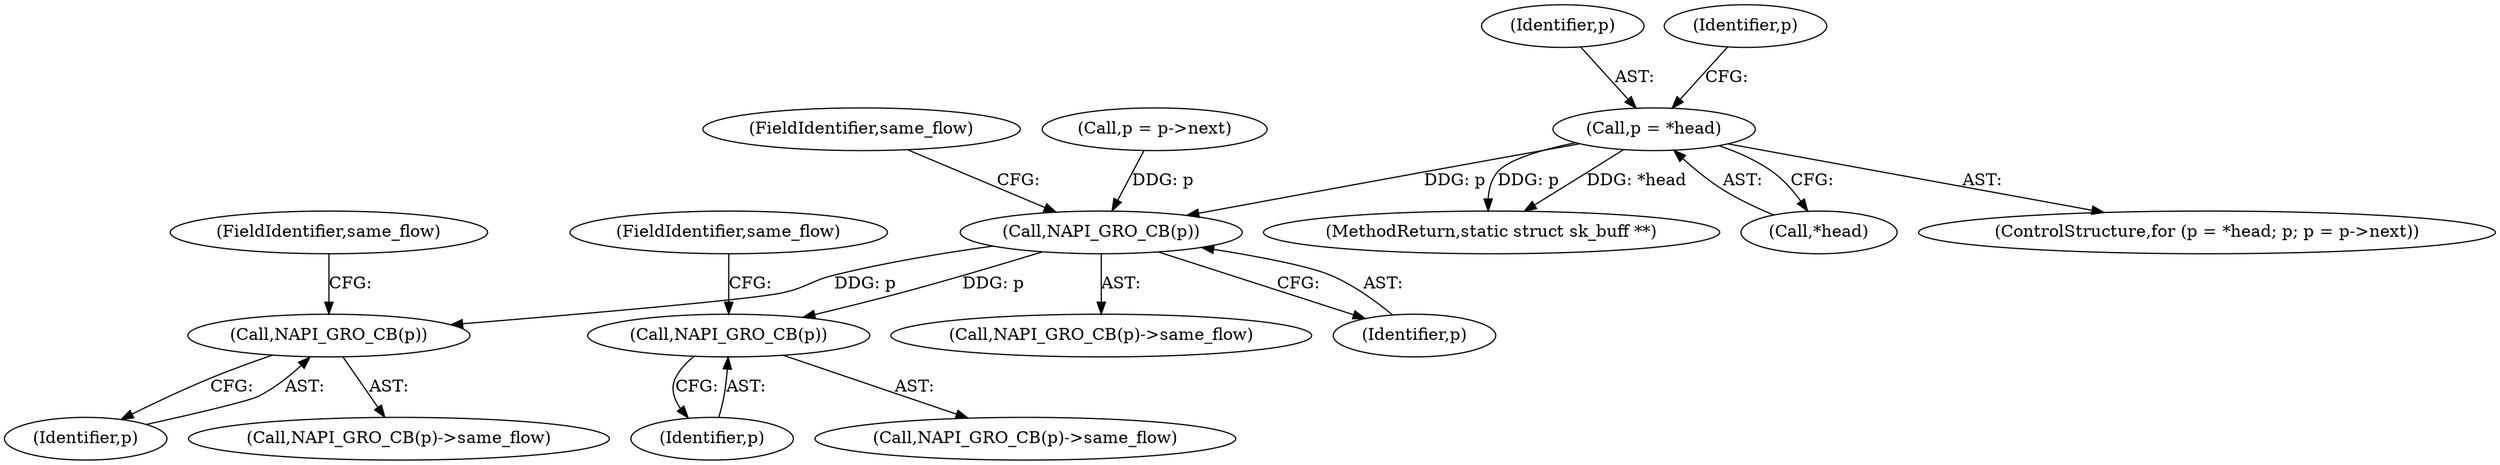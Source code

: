 digraph "0_linux_fac8e0f579695a3ecbc4d3cac369139d7f819971_0@pointer" {
"1000259" [label="(Call,p = *head)"];
"1000274" [label="(Call,NAPI_GRO_CB(p))"];
"1000306" [label="(Call,NAPI_GRO_CB(p))"];
"1000335" [label="(Call,NAPI_GRO_CB(p))"];
"1000335" [label="(Call,NAPI_GRO_CB(p))"];
"1000336" [label="(Identifier,p)"];
"1000276" [label="(FieldIdentifier,same_flow)"];
"1000307" [label="(Identifier,p)"];
"1000306" [label="(Call,NAPI_GRO_CB(p))"];
"1000337" [label="(FieldIdentifier,same_flow)"];
"1000275" [label="(Identifier,p)"];
"1000334" [label="(Call,NAPI_GRO_CB(p)->same_flow)"];
"1000260" [label="(Identifier,p)"];
"1000273" [label="(Call,NAPI_GRO_CB(p)->same_flow)"];
"1000308" [label="(FieldIdentifier,same_flow)"];
"1000258" [label="(ControlStructure,for (p = *head; p; p = p->next))"];
"1000263" [label="(Identifier,p)"];
"1000261" [label="(Call,*head)"];
"1000366" [label="(MethodReturn,static struct sk_buff **)"];
"1000274" [label="(Call,NAPI_GRO_CB(p))"];
"1000259" [label="(Call,p = *head)"];
"1000305" [label="(Call,NAPI_GRO_CB(p)->same_flow)"];
"1000264" [label="(Call,p = p->next)"];
"1000259" -> "1000258"  [label="AST: "];
"1000259" -> "1000261"  [label="CFG: "];
"1000260" -> "1000259"  [label="AST: "];
"1000261" -> "1000259"  [label="AST: "];
"1000263" -> "1000259"  [label="CFG: "];
"1000259" -> "1000366"  [label="DDG: p"];
"1000259" -> "1000366"  [label="DDG: *head"];
"1000259" -> "1000274"  [label="DDG: p"];
"1000274" -> "1000273"  [label="AST: "];
"1000274" -> "1000275"  [label="CFG: "];
"1000275" -> "1000274"  [label="AST: "];
"1000276" -> "1000274"  [label="CFG: "];
"1000264" -> "1000274"  [label="DDG: p"];
"1000274" -> "1000306"  [label="DDG: p"];
"1000274" -> "1000335"  [label="DDG: p"];
"1000306" -> "1000305"  [label="AST: "];
"1000306" -> "1000307"  [label="CFG: "];
"1000307" -> "1000306"  [label="AST: "];
"1000308" -> "1000306"  [label="CFG: "];
"1000335" -> "1000334"  [label="AST: "];
"1000335" -> "1000336"  [label="CFG: "];
"1000336" -> "1000335"  [label="AST: "];
"1000337" -> "1000335"  [label="CFG: "];
}
